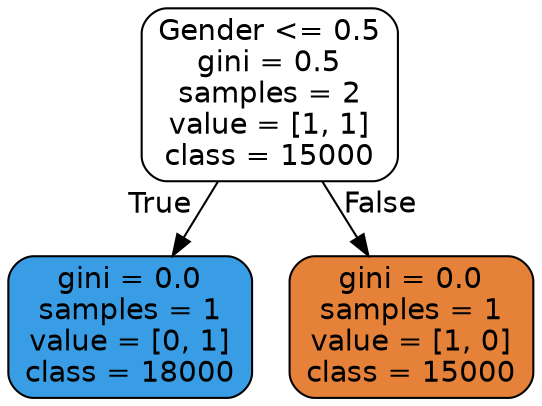 digraph Tree {
node [shape=box, style="filled, rounded", color="black", fontname="helvetica"] ;
edge [fontname="helvetica"] ;
0 [label="Gender <= 0.5\ngini = 0.5\nsamples = 2\nvalue = [1, 1]\nclass = 15000", fillcolor="#ffffff"] ;
1 [label="gini = 0.0\nsamples = 1\nvalue = [0, 1]\nclass = 18000", fillcolor="#399de5"] ;
0 -> 1 [labeldistance=2.5, labelangle=45, headlabel="True"] ;
2 [label="gini = 0.0\nsamples = 1\nvalue = [1, 0]\nclass = 15000", fillcolor="#e58139"] ;
0 -> 2 [labeldistance=2.5, labelangle=-45, headlabel="False"] ;
}